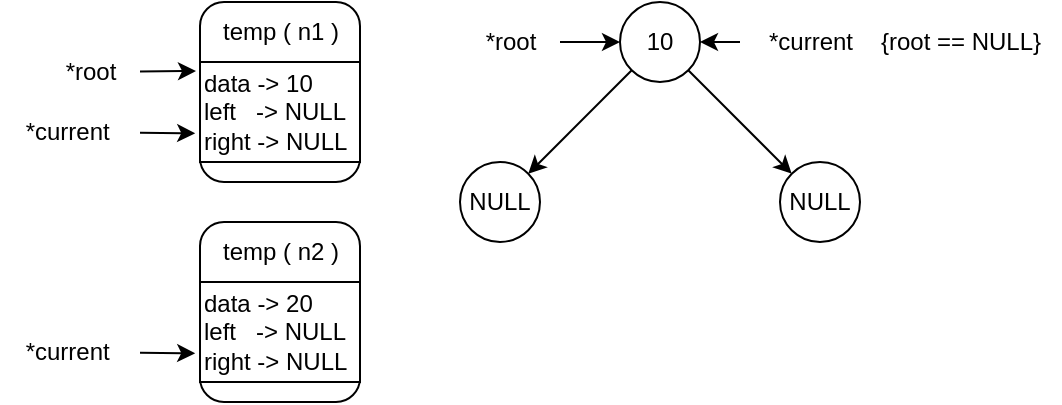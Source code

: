 <mxfile>
    <diagram id="0EJH3xU8vy5O-p9kX9R3" name="Page-1">
        <mxGraphModel dx="607" dy="284" grid="1" gridSize="10" guides="1" tooltips="1" connect="1" arrows="1" fold="1" page="1" pageScale="1" pageWidth="850" pageHeight="1100" math="0" shadow="0">
            <root>
                <mxCell id="0"/>
                <mxCell id="1" parent="0"/>
                <mxCell id="19" value="" style="edgeStyle=none;html=1;" edge="1" parent="1" source="2" target="18">
                    <mxGeometry relative="1" as="geometry"/>
                </mxCell>
                <mxCell id="21" value="" style="edgeStyle=none;html=1;" edge="1" parent="1" source="2" target="20">
                    <mxGeometry relative="1" as="geometry"/>
                </mxCell>
                <mxCell id="2" value="10" style="ellipse;whiteSpace=wrap;html=1;" vertex="1" parent="1">
                    <mxGeometry x="360" y="40" width="40" height="40" as="geometry"/>
                </mxCell>
                <mxCell id="8" value="" style="group" vertex="1" connectable="0" parent="1">
                    <mxGeometry x="150" y="40" width="80" height="90" as="geometry"/>
                </mxCell>
                <mxCell id="6" value="" style="rounded=1;whiteSpace=wrap;html=1;" vertex="1" parent="8">
                    <mxGeometry width="80" height="90" as="geometry"/>
                </mxCell>
                <mxCell id="3" value="temp ( n1 )" style="text;html=1;align=center;verticalAlign=middle;resizable=0;points=[];autosize=1;strokeColor=none;fillColor=none;" vertex="1" parent="8">
                    <mxGeometry width="80" height="30" as="geometry"/>
                </mxCell>
                <mxCell id="4" value="data -&amp;gt; 10&lt;br&gt;left&amp;nbsp; &amp;nbsp;-&amp;gt; NULL&amp;nbsp;&lt;br&gt;right -&amp;gt; NULL" style="rounded=0;whiteSpace=wrap;html=1;align=left;" vertex="1" parent="8">
                    <mxGeometry y="30" width="80" height="50" as="geometry"/>
                </mxCell>
                <mxCell id="10" style="edgeStyle=none;html=1;entryX=-0.03;entryY=0.713;entryDx=0;entryDy=0;entryPerimeter=0;" edge="1" parent="1" source="9" target="4">
                    <mxGeometry relative="1" as="geometry"/>
                </mxCell>
                <mxCell id="9" value="*current&amp;nbsp;" style="text;html=1;align=center;verticalAlign=middle;resizable=0;points=[];autosize=1;strokeColor=none;fillColor=none;" vertex="1" parent="1">
                    <mxGeometry x="50" y="90" width="70" height="30" as="geometry"/>
                </mxCell>
                <mxCell id="13" style="edgeStyle=none;html=1;entryX=-0.025;entryY=0.09;entryDx=0;entryDy=0;entryPerimeter=0;" edge="1" parent="1" source="11" target="4">
                    <mxGeometry relative="1" as="geometry"/>
                </mxCell>
                <mxCell id="11" value="*root" style="text;html=1;align=center;verticalAlign=middle;resizable=0;points=[];autosize=1;strokeColor=none;fillColor=none;" vertex="1" parent="1">
                    <mxGeometry x="70" y="60" width="50" height="30" as="geometry"/>
                </mxCell>
                <mxCell id="14" style="edgeStyle=none;html=1;entryX=0;entryY=0.5;entryDx=0;entryDy=0;" edge="1" source="15" parent="1" target="2">
                    <mxGeometry relative="1" as="geometry">
                        <mxPoint x="360" y="60.0" as="targetPoint"/>
                    </mxGeometry>
                </mxCell>
                <mxCell id="15" value="*root" style="text;html=1;align=center;verticalAlign=middle;resizable=0;points=[];autosize=1;strokeColor=none;fillColor=none;" vertex="1" parent="1">
                    <mxGeometry x="280" y="45" width="50" height="30" as="geometry"/>
                </mxCell>
                <mxCell id="17" style="edgeStyle=none;html=1;entryX=1;entryY=0.5;entryDx=0;entryDy=0;" edge="1" parent="1" source="16" target="2">
                    <mxGeometry relative="1" as="geometry">
                        <mxPoint x="410" y="60" as="targetPoint"/>
                    </mxGeometry>
                </mxCell>
                <mxCell id="16" value="*current" style="text;html=1;align=center;verticalAlign=middle;resizable=0;points=[];autosize=1;strokeColor=none;fillColor=none;" vertex="1" parent="1">
                    <mxGeometry x="420" y="45" width="70" height="30" as="geometry"/>
                </mxCell>
                <mxCell id="18" value="NULL" style="ellipse;whiteSpace=wrap;html=1;" vertex="1" parent="1">
                    <mxGeometry x="280" y="120" width="40" height="40" as="geometry"/>
                </mxCell>
                <mxCell id="20" value="NULL" style="ellipse;whiteSpace=wrap;html=1;" vertex="1" parent="1">
                    <mxGeometry x="440" y="120" width="40" height="40" as="geometry"/>
                </mxCell>
                <mxCell id="22" value="" style="group" vertex="1" connectable="0" parent="1">
                    <mxGeometry x="150" y="150" width="80" height="90" as="geometry"/>
                </mxCell>
                <mxCell id="23" value="" style="rounded=1;whiteSpace=wrap;html=1;" vertex="1" parent="22">
                    <mxGeometry width="80" height="90" as="geometry"/>
                </mxCell>
                <mxCell id="24" value="temp ( n2 )" style="text;html=1;align=center;verticalAlign=middle;resizable=0;points=[];autosize=1;strokeColor=none;fillColor=none;" vertex="1" parent="22">
                    <mxGeometry width="80" height="30" as="geometry"/>
                </mxCell>
                <mxCell id="25" value="data -&amp;gt; 20&lt;br&gt;left&amp;nbsp; &amp;nbsp;-&amp;gt; NULL&amp;nbsp;&lt;br&gt;right -&amp;gt; NULL" style="rounded=0;whiteSpace=wrap;html=1;align=left;" vertex="1" parent="22">
                    <mxGeometry y="30" width="80" height="50" as="geometry"/>
                </mxCell>
                <mxCell id="26" style="edgeStyle=none;html=1;entryX=-0.03;entryY=0.713;entryDx=0;entryDy=0;entryPerimeter=0;" edge="1" source="27" target="25" parent="1">
                    <mxGeometry relative="1" as="geometry"/>
                </mxCell>
                <mxCell id="27" value="*current&amp;nbsp;" style="text;html=1;align=center;verticalAlign=middle;resizable=0;points=[];autosize=1;strokeColor=none;fillColor=none;" vertex="1" parent="1">
                    <mxGeometry x="50" y="200" width="70" height="30" as="geometry"/>
                </mxCell>
                <mxCell id="30" value="{root == NULL}" style="text;html=1;align=center;verticalAlign=middle;resizable=0;points=[];autosize=1;strokeColor=none;fillColor=none;" vertex="1" parent="1">
                    <mxGeometry x="480" y="45" width="100" height="30" as="geometry"/>
                </mxCell>
            </root>
        </mxGraphModel>
    </diagram>
</mxfile>